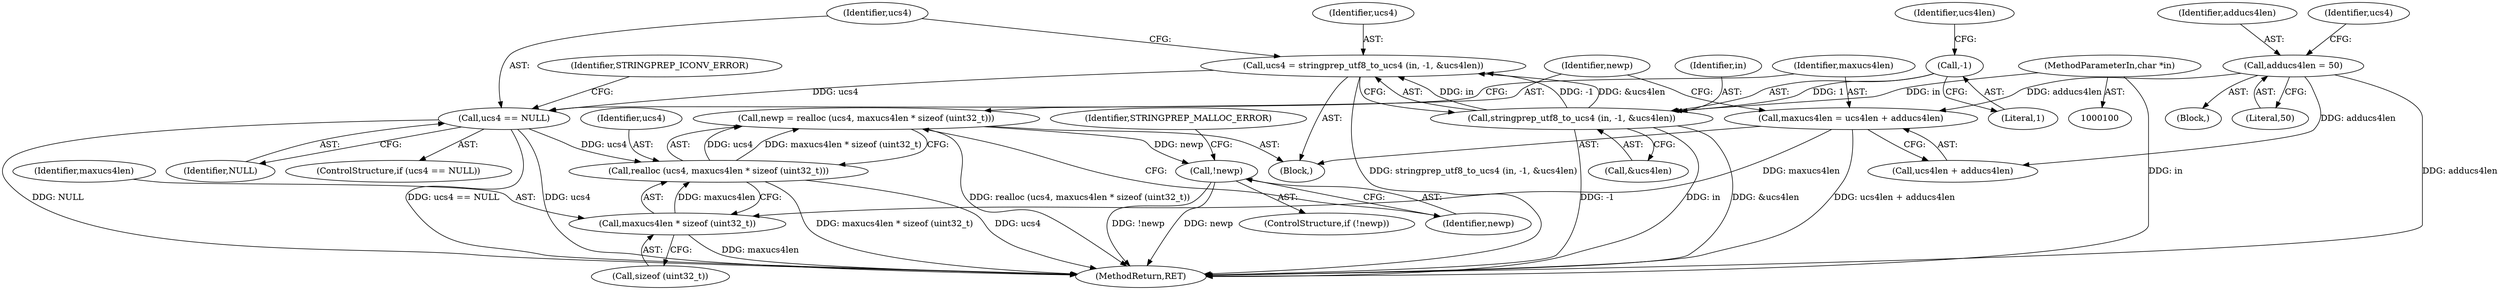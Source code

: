 digraph "0_savannah_2e97c2796581c27213962c77f5a8571a598f9a2e_1@API" {
"1000145" [label="(Call,newp = realloc (ucs4, maxucs4len * sizeof (uint32_t)))"];
"1000147" [label="(Call,realloc (ucs4, maxucs4len * sizeof (uint32_t)))"];
"1000135" [label="(Call,ucs4 == NULL)"];
"1000126" [label="(Call,ucs4 = stringprep_utf8_to_ucs4 (in, -1, &ucs4len))"];
"1000128" [label="(Call,stringprep_utf8_to_ucs4 (in, -1, &ucs4len))"];
"1000101" [label="(MethodParameterIn,char *in)"];
"1000130" [label="(Call,-1)"];
"1000149" [label="(Call,maxucs4len * sizeof (uint32_t))"];
"1000140" [label="(Call,maxucs4len = ucs4len + adducs4len)"];
"1000118" [label="(Call,adducs4len = 50)"];
"1000154" [label="(Call,!newp)"];
"1000128" [label="(Call,stringprep_utf8_to_ucs4 (in, -1, &ucs4len))"];
"1000146" [label="(Identifier,newp)"];
"1000154" [label="(Call,!newp)"];
"1000139" [label="(Identifier,STRINGPREP_ICONV_ERROR)"];
"1000126" [label="(Call,ucs4 = stringprep_utf8_to_ucs4 (in, -1, &ucs4len))"];
"1000127" [label="(Identifier,ucs4)"];
"1000136" [label="(Identifier,ucs4)"];
"1000155" [label="(Identifier,newp)"];
"1000118" [label="(Call,adducs4len = 50)"];
"1000145" [label="(Call,newp = realloc (ucs4, maxucs4len * sizeof (uint32_t)))"];
"1000137" [label="(Identifier,NULL)"];
"1000135" [label="(Call,ucs4 == NULL)"];
"1000173" [label="(MethodReturn,RET)"];
"1000149" [label="(Call,maxucs4len * sizeof (uint32_t))"];
"1000119" [label="(Identifier,adducs4len)"];
"1000122" [label="(Block,)"];
"1000141" [label="(Identifier,maxucs4len)"];
"1000120" [label="(Literal,50)"];
"1000157" [label="(Identifier,STRINGPREP_MALLOC_ERROR)"];
"1000131" [label="(Literal,1)"];
"1000148" [label="(Identifier,ucs4)"];
"1000129" [label="(Identifier,in)"];
"1000153" [label="(ControlStructure,if (!newp))"];
"1000130" [label="(Call,-1)"];
"1000105" [label="(Block,)"];
"1000147" [label="(Call,realloc (ucs4, maxucs4len * sizeof (uint32_t)))"];
"1000151" [label="(Call,sizeof (uint32_t))"];
"1000142" [label="(Call,ucs4len + adducs4len)"];
"1000132" [label="(Call,&ucs4len)"];
"1000140" [label="(Call,maxucs4len = ucs4len + adducs4len)"];
"1000125" [label="(Identifier,ucs4)"];
"1000101" [label="(MethodParameterIn,char *in)"];
"1000133" [label="(Identifier,ucs4len)"];
"1000150" [label="(Identifier,maxucs4len)"];
"1000134" [label="(ControlStructure,if (ucs4 == NULL))"];
"1000145" -> "1000122"  [label="AST: "];
"1000145" -> "1000147"  [label="CFG: "];
"1000146" -> "1000145"  [label="AST: "];
"1000147" -> "1000145"  [label="AST: "];
"1000155" -> "1000145"  [label="CFG: "];
"1000145" -> "1000173"  [label="DDG: realloc (ucs4, maxucs4len * sizeof (uint32_t))"];
"1000147" -> "1000145"  [label="DDG: ucs4"];
"1000147" -> "1000145"  [label="DDG: maxucs4len * sizeof (uint32_t)"];
"1000145" -> "1000154"  [label="DDG: newp"];
"1000147" -> "1000149"  [label="CFG: "];
"1000148" -> "1000147"  [label="AST: "];
"1000149" -> "1000147"  [label="AST: "];
"1000147" -> "1000173"  [label="DDG: maxucs4len * sizeof (uint32_t)"];
"1000147" -> "1000173"  [label="DDG: ucs4"];
"1000135" -> "1000147"  [label="DDG: ucs4"];
"1000149" -> "1000147"  [label="DDG: maxucs4len"];
"1000135" -> "1000134"  [label="AST: "];
"1000135" -> "1000137"  [label="CFG: "];
"1000136" -> "1000135"  [label="AST: "];
"1000137" -> "1000135"  [label="AST: "];
"1000139" -> "1000135"  [label="CFG: "];
"1000141" -> "1000135"  [label="CFG: "];
"1000135" -> "1000173"  [label="DDG: ucs4 == NULL"];
"1000135" -> "1000173"  [label="DDG: ucs4"];
"1000135" -> "1000173"  [label="DDG: NULL"];
"1000126" -> "1000135"  [label="DDG: ucs4"];
"1000126" -> "1000122"  [label="AST: "];
"1000126" -> "1000128"  [label="CFG: "];
"1000127" -> "1000126"  [label="AST: "];
"1000128" -> "1000126"  [label="AST: "];
"1000136" -> "1000126"  [label="CFG: "];
"1000126" -> "1000173"  [label="DDG: stringprep_utf8_to_ucs4 (in, -1, &ucs4len)"];
"1000128" -> "1000126"  [label="DDG: in"];
"1000128" -> "1000126"  [label="DDG: -1"];
"1000128" -> "1000126"  [label="DDG: &ucs4len"];
"1000128" -> "1000132"  [label="CFG: "];
"1000129" -> "1000128"  [label="AST: "];
"1000130" -> "1000128"  [label="AST: "];
"1000132" -> "1000128"  [label="AST: "];
"1000128" -> "1000173"  [label="DDG: &ucs4len"];
"1000128" -> "1000173"  [label="DDG: -1"];
"1000128" -> "1000173"  [label="DDG: in"];
"1000101" -> "1000128"  [label="DDG: in"];
"1000130" -> "1000128"  [label="DDG: 1"];
"1000101" -> "1000100"  [label="AST: "];
"1000101" -> "1000173"  [label="DDG: in"];
"1000130" -> "1000131"  [label="CFG: "];
"1000131" -> "1000130"  [label="AST: "];
"1000133" -> "1000130"  [label="CFG: "];
"1000149" -> "1000151"  [label="CFG: "];
"1000150" -> "1000149"  [label="AST: "];
"1000151" -> "1000149"  [label="AST: "];
"1000149" -> "1000173"  [label="DDG: maxucs4len"];
"1000140" -> "1000149"  [label="DDG: maxucs4len"];
"1000140" -> "1000122"  [label="AST: "];
"1000140" -> "1000142"  [label="CFG: "];
"1000141" -> "1000140"  [label="AST: "];
"1000142" -> "1000140"  [label="AST: "];
"1000146" -> "1000140"  [label="CFG: "];
"1000140" -> "1000173"  [label="DDG: ucs4len + adducs4len"];
"1000118" -> "1000140"  [label="DDG: adducs4len"];
"1000118" -> "1000105"  [label="AST: "];
"1000118" -> "1000120"  [label="CFG: "];
"1000119" -> "1000118"  [label="AST: "];
"1000120" -> "1000118"  [label="AST: "];
"1000125" -> "1000118"  [label="CFG: "];
"1000118" -> "1000173"  [label="DDG: adducs4len"];
"1000118" -> "1000142"  [label="DDG: adducs4len"];
"1000154" -> "1000153"  [label="AST: "];
"1000154" -> "1000155"  [label="CFG: "];
"1000155" -> "1000154"  [label="AST: "];
"1000157" -> "1000154"  [label="CFG: "];
"1000154" -> "1000173"  [label="DDG: !newp"];
"1000154" -> "1000173"  [label="DDG: newp"];
}
